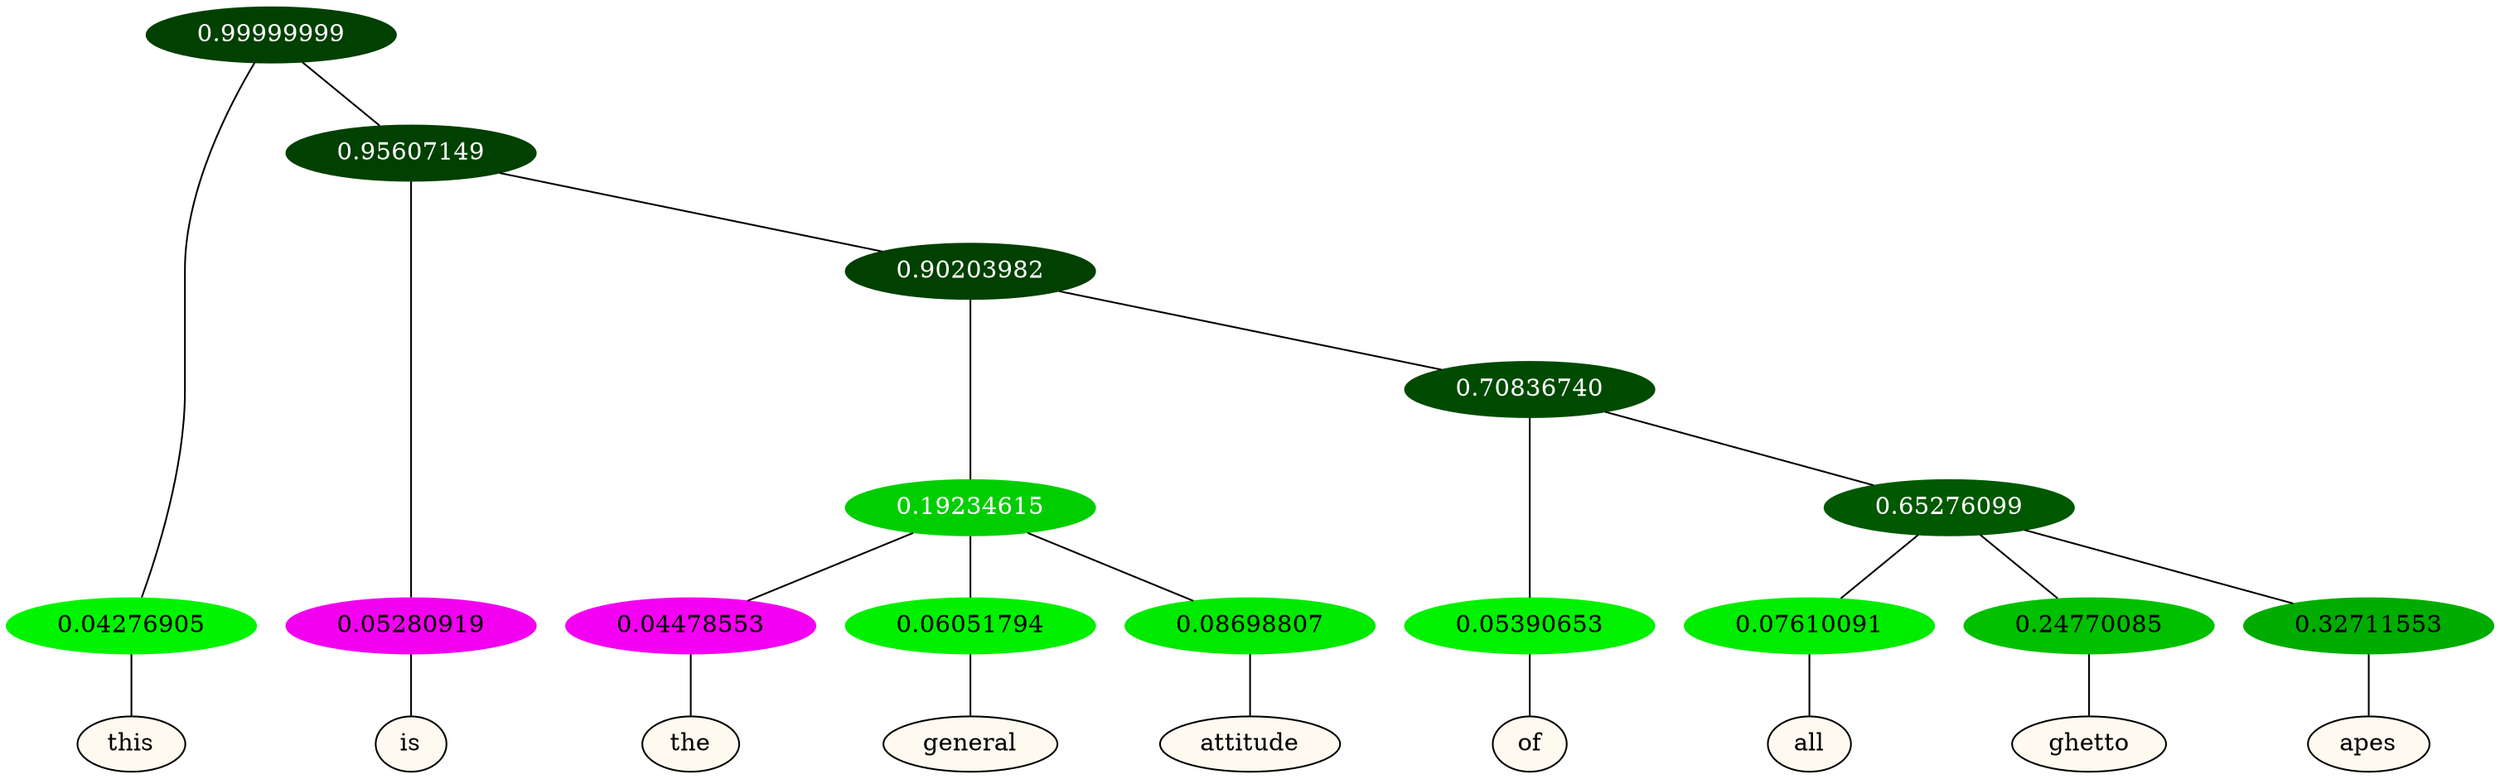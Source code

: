 graph {
	node [format=png height=0.15 nodesep=0.001 ordering=out overlap=prism overlap_scaling=0.01 ranksep=0.001 ratio=0.2 style=filled width=0.15]
	{
		rank=same
		a_w_1 [label=this color=black fillcolor=floralwhite style="filled,solid"]
		a_w_3 [label=is color=black fillcolor=floralwhite style="filled,solid"]
		a_w_7 [label=the color=black fillcolor=floralwhite style="filled,solid"]
		a_w_8 [label=general color=black fillcolor=floralwhite style="filled,solid"]
		a_w_9 [label=attitude color=black fillcolor=floralwhite style="filled,solid"]
		a_w_10 [label=of color=black fillcolor=floralwhite style="filled,solid"]
		a_w_12 [label=all color=black fillcolor=floralwhite style="filled,solid"]
		a_w_13 [label=ghetto color=black fillcolor=floralwhite style="filled,solid"]
		a_w_14 [label=apes color=black fillcolor=floralwhite style="filled,solid"]
	}
	a_n_1 -- a_w_1
	a_n_3 -- a_w_3
	a_n_7 -- a_w_7
	a_n_8 -- a_w_8
	a_n_9 -- a_w_9
	a_n_10 -- a_w_10
	a_n_12 -- a_w_12
	a_n_13 -- a_w_13
	a_n_14 -- a_w_14
	{
		rank=same
		a_n_1 [label=0.04276905 color="0.334 1.000 0.957" fontcolor=black]
		a_n_3 [label=0.05280919 color="0.835 1.000 0.947" fontcolor=black]
		a_n_7 [label=0.04478553 color="0.835 1.000 0.955" fontcolor=black]
		a_n_8 [label=0.06051794 color="0.334 1.000 0.939" fontcolor=black]
		a_n_9 [label=0.08698807 color="0.334 1.000 0.913" fontcolor=black]
		a_n_10 [label=0.05390653 color="0.334 1.000 0.946" fontcolor=black]
		a_n_12 [label=0.07610091 color="0.334 1.000 0.924" fontcolor=black]
		a_n_13 [label=0.24770085 color="0.334 1.000 0.752" fontcolor=black]
		a_n_14 [label=0.32711553 color="0.334 1.000 0.673" fontcolor=black]
	}
	a_n_0 [label=0.99999999 color="0.334 1.000 0.250" fontcolor=grey99]
	a_n_0 -- a_n_1
	a_n_2 [label=0.95607149 color="0.334 1.000 0.250" fontcolor=grey99]
	a_n_0 -- a_n_2
	a_n_2 -- a_n_3
	a_n_4 [label=0.90203982 color="0.334 1.000 0.250" fontcolor=grey99]
	a_n_2 -- a_n_4
	a_n_5 [label=0.19234615 color="0.334 1.000 0.808" fontcolor=grey99]
	a_n_4 -- a_n_5
	a_n_6 [label=0.70836740 color="0.334 1.000 0.292" fontcolor=grey99]
	a_n_4 -- a_n_6
	a_n_5 -- a_n_7
	a_n_5 -- a_n_8
	a_n_5 -- a_n_9
	a_n_6 -- a_n_10
	a_n_11 [label=0.65276099 color="0.334 1.000 0.347" fontcolor=grey99]
	a_n_6 -- a_n_11
	a_n_11 -- a_n_12
	a_n_11 -- a_n_13
	a_n_11 -- a_n_14
}
